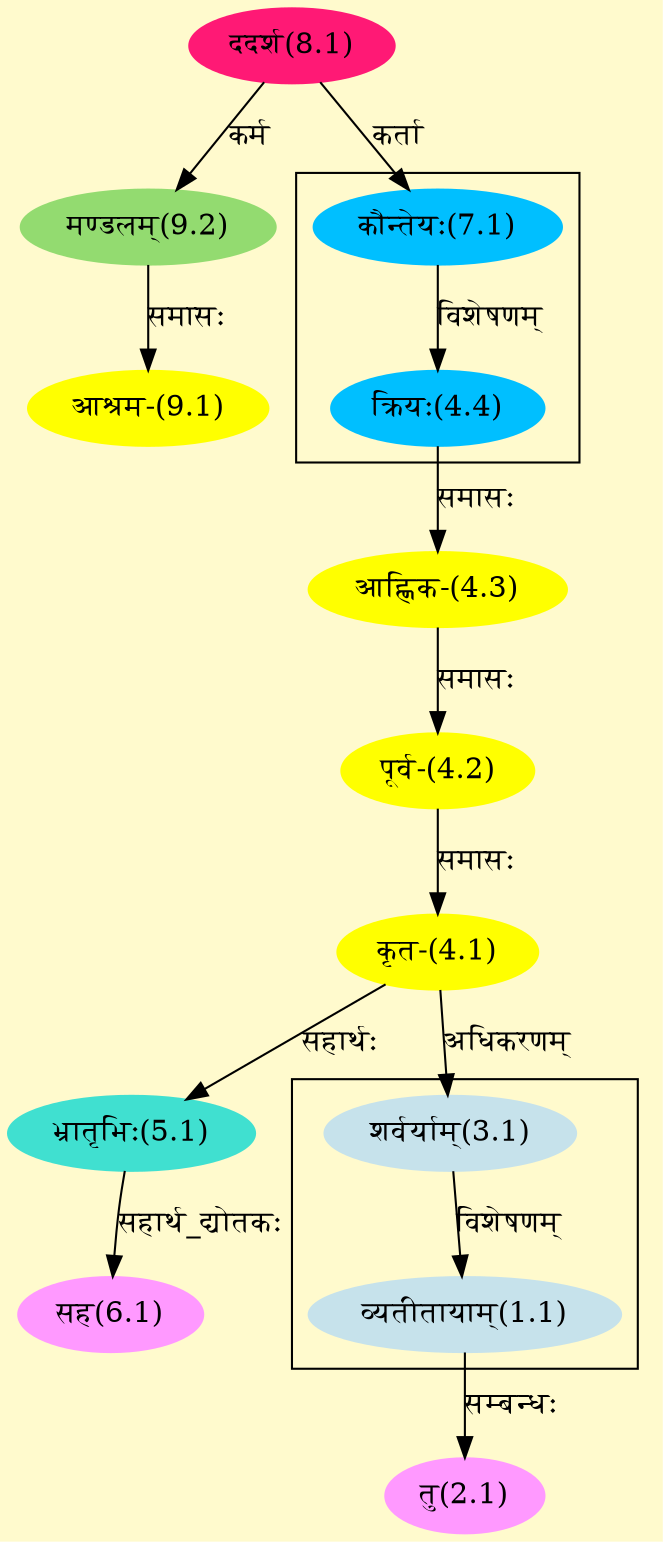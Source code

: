 digraph G{
rankdir=BT;
 compound=true;
 bgcolor="lemonchiffon1";

subgraph cluster_1{
Node1_1 [style=filled, color="#C6E2EB" label = "व्यतीतायाम्(1.1)"]
Node3_1 [style=filled, color="#C6E2EB" label = "शर्वर्याम्(3.1)"]

}

subgraph cluster_2{
Node4_4 [style=filled, color="#00BFFF" label = "क्रियः(4.4)"]
Node7_1 [style=filled, color="#00BFFF" label = "कौन्तेयः(7.1)"]

}
Node2_1 [style=filled, color="#FF99FF" label = "तु(2.1)"]
Node1_1 [style=filled, color="#C6E2EB" label = "व्यतीतायाम्(1.1)"]
Node3_1 [style=filled, color="#C6E2EB" label = "शर्वर्याम्(3.1)"]
Node4_1 [style=filled, color="#FFFF00" label = "कृत-(4.1)"]
Node4_2 [style=filled, color="#FFFF00" label = "पूर्व-(4.2)"]
Node4_3 [style=filled, color="#FFFF00" label = "आह्णिक-(4.3)"]
Node4_4 [style=filled, color="#00BFFF" label = "क्रियः(4.4)"]
Node5_1 [style=filled, color="#40E0D0" label = "भ्रातृभिः(5.1)"]
Node6_1 [style=filled, color="#FF99FF" label = "सह(6.1)"]
Node7_1 [style=filled, color="#00BFFF" label = "कौन्तेयः(7.1)"]
Node8_1 [style=filled, color="#FF1975" label = "ददर्श(8.1)"]
Node [style=filled, color="" label = "()"]
Node9_1 [style=filled, color="#FFFF00" label = "आश्रम-(9.1)"]
Node9_2 [style=filled, color="#93DB70" label = "मण्डलम्(9.2)"]
/* Start of Relations section */

Node1_1 -> Node3_1 [  label="विशेषणम्"  dir="back" ]
Node2_1 -> Node1_1 [  label="सम्बन्धः"  dir="back" ]
Node3_1 -> Node4_1 [  label="अधिकरणम्"  dir="back" ]
Node4_1 -> Node4_2 [  label="समासः"  dir="back" ]
Node4_2 -> Node4_3 [  label="समासः"  dir="back" ]
Node4_3 -> Node4_4 [  label="समासः"  dir="back" ]
Node4_4 -> Node7_1 [  label="विशेषणम्"  dir="back" ]
Node5_1 -> Node4_1 [  label="सहार्थः"  dir="back" ]
Node6_1 -> Node5_1 [  label="सहार्थ_द्योतकः"  dir="back" ]
Node7_1 -> Node8_1 [  label="कर्ता"  dir="back" ]
Node9_1 -> Node9_2 [  label="समासः"  dir="back" ]
Node9_2 -> Node8_1 [  label="कर्म"  dir="back" ]
}
